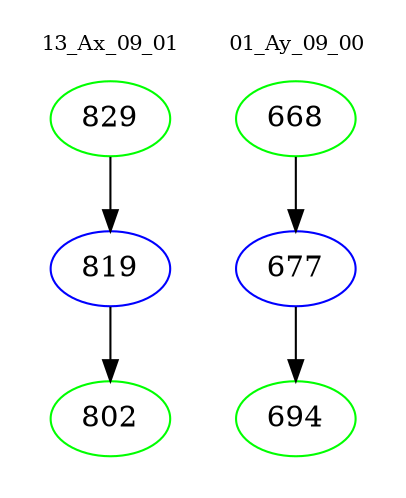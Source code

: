 digraph{
subgraph cluster_0 {
color = white
label = "13_Ax_09_01";
fontsize=10;
T0_829 [label="829", color="green"]
T0_829 -> T0_819 [color="black"]
T0_819 [label="819", color="blue"]
T0_819 -> T0_802 [color="black"]
T0_802 [label="802", color="green"]
}
subgraph cluster_1 {
color = white
label = "01_Ay_09_00";
fontsize=10;
T1_668 [label="668", color="green"]
T1_668 -> T1_677 [color="black"]
T1_677 [label="677", color="blue"]
T1_677 -> T1_694 [color="black"]
T1_694 [label="694", color="green"]
}
}
